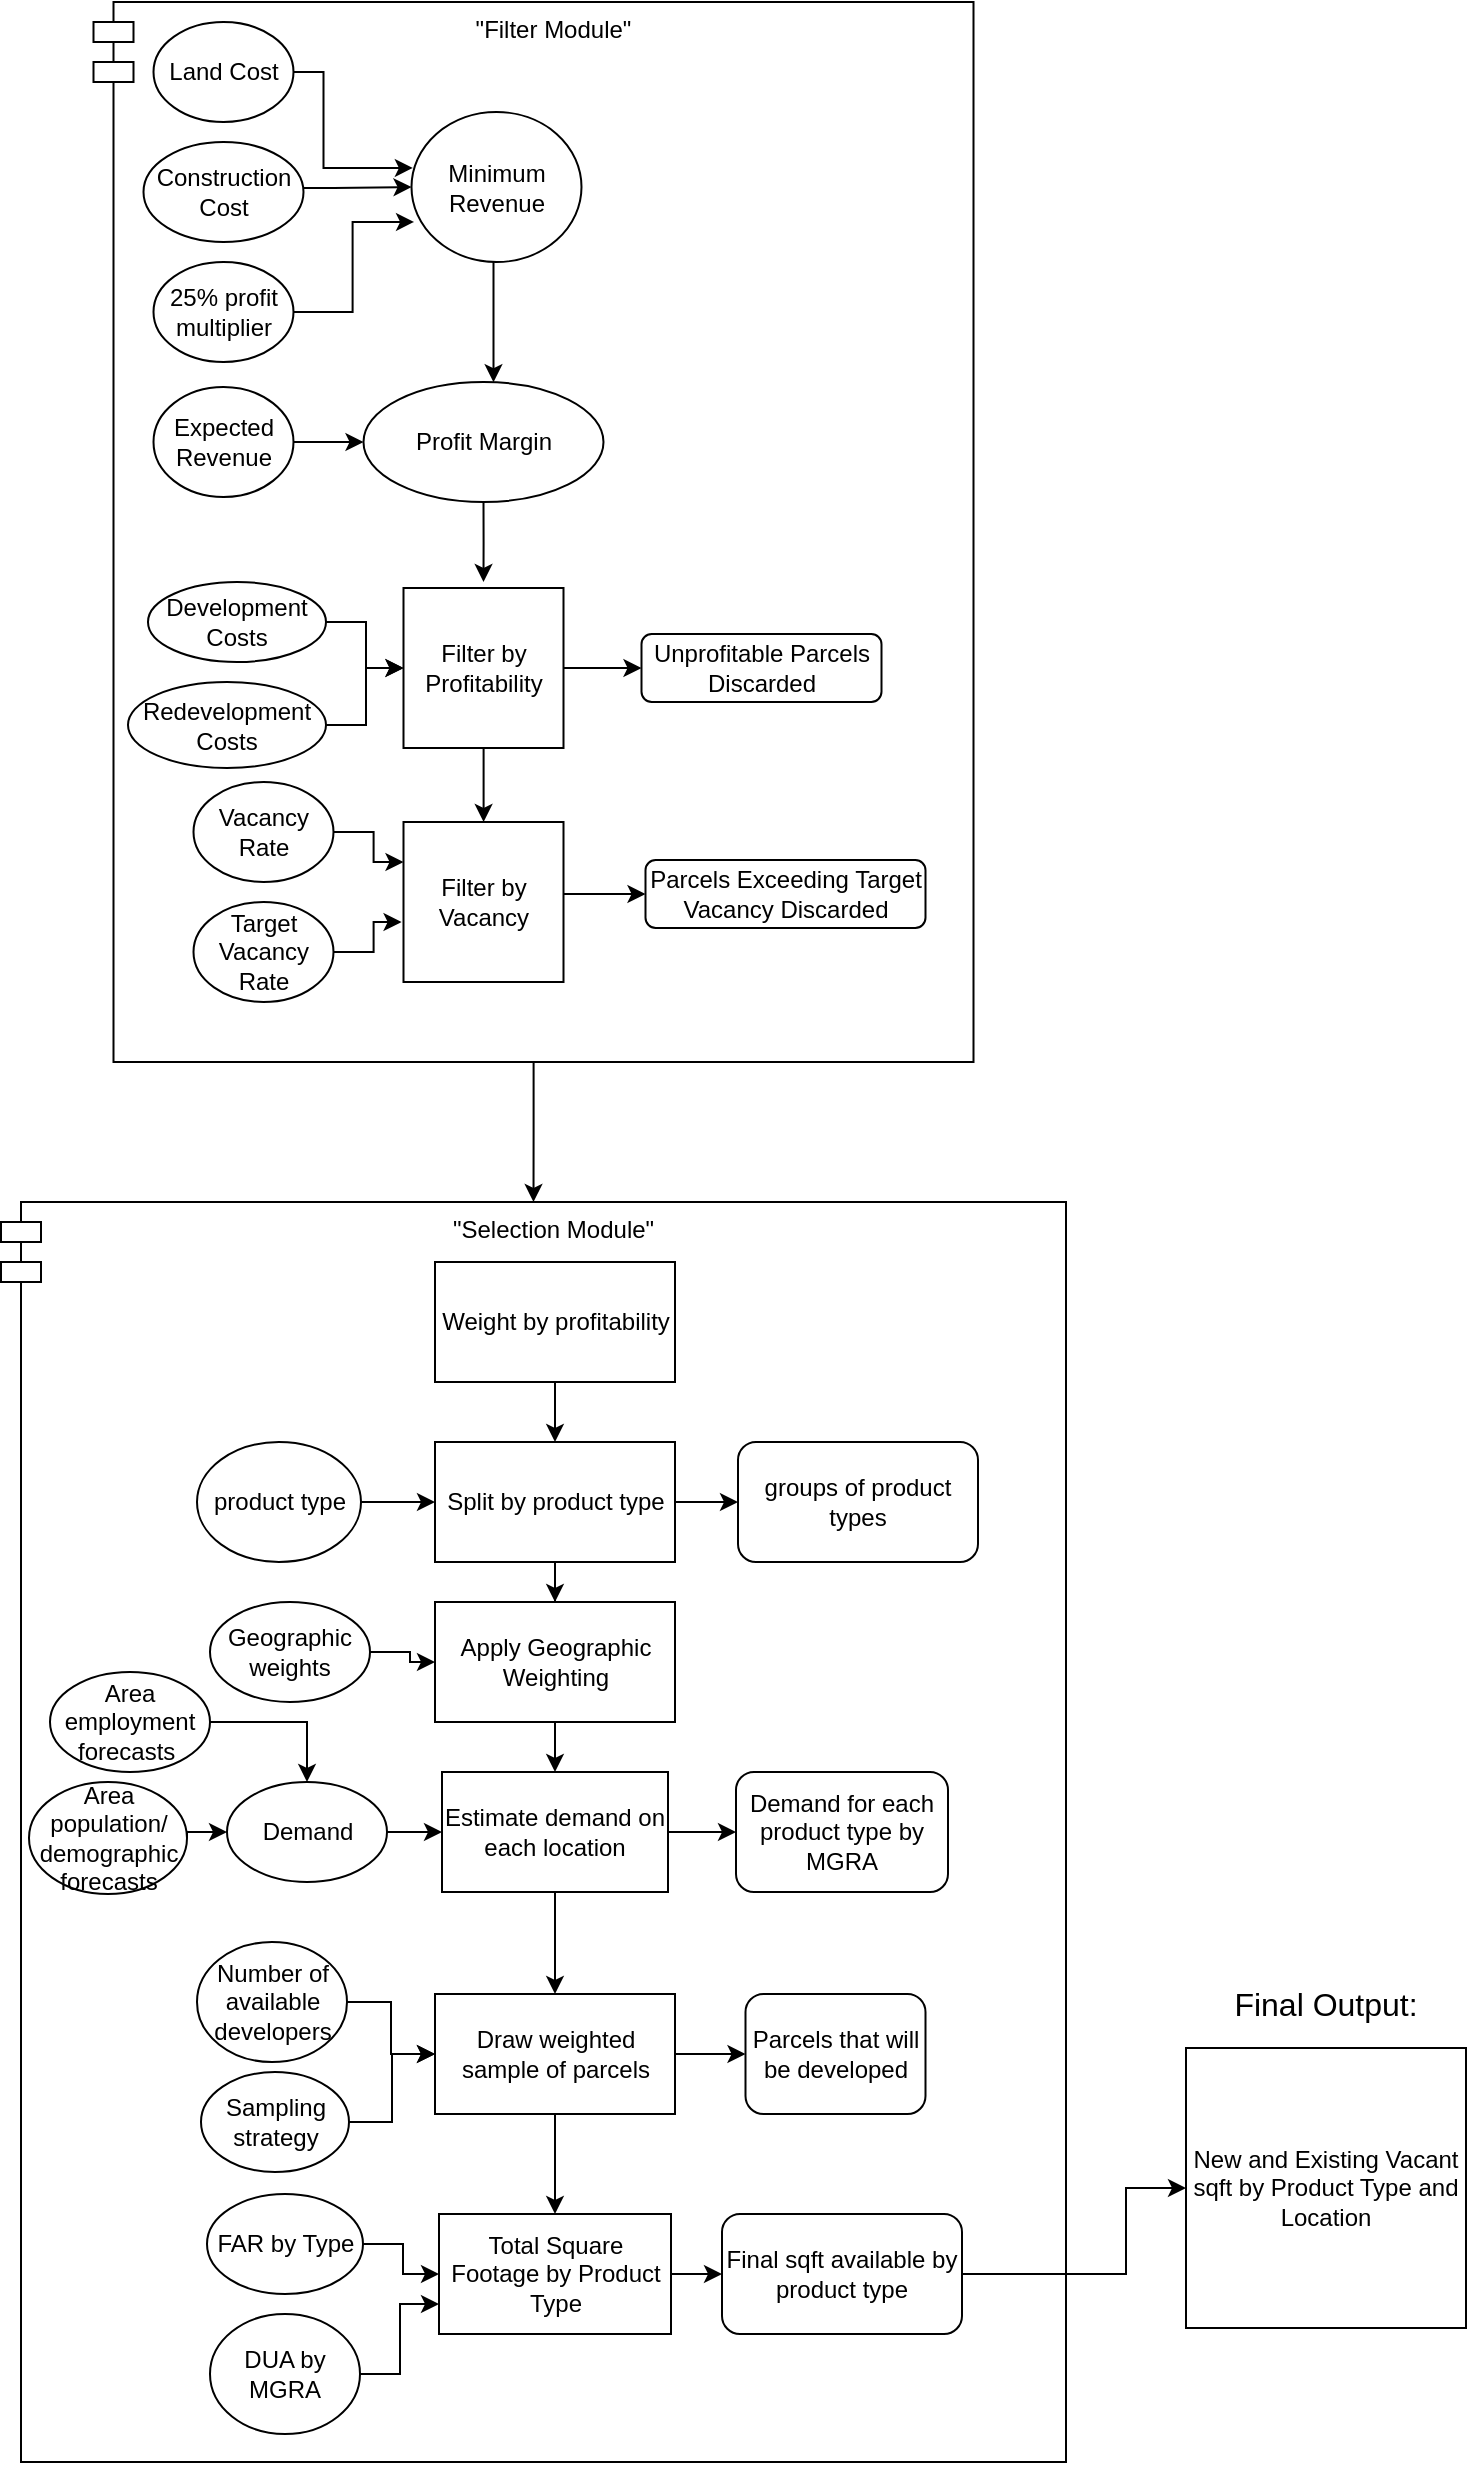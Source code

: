 <mxfile version="13.1.3" pages="3">
    <diagram id="C5RBs43oDa-KdzZeNtuy" name="Simple Logic Flowchart">
        <mxGraphModel dx="460" dy="308" grid="1" gridSize="10" guides="1" tooltips="1" connect="1" arrows="1" fold="1" page="1" pageScale="1" pageWidth="827" pageHeight="1169" math="0" shadow="0">
            <root>
                <mxCell id="WIyWlLk6GJQsqaUBKTNV-0"/>
                <mxCell id="WIyWlLk6GJQsqaUBKTNV-1" parent="WIyWlLk6GJQsqaUBKTNV-0"/>
                <mxCell id="twAODvgK2B8Jh5xaezqx-2" value="" style="edgeStyle=orthogonalEdgeStyle;rounded=0;orthogonalLoop=1;jettySize=auto;html=1;" parent="WIyWlLk6GJQsqaUBKTNV-1" source="twAODvgK2B8Jh5xaezqx-0" target="twAODvgK2B8Jh5xaezqx-1" edge="1">
                    <mxGeometry relative="1" as="geometry"/>
                </mxCell>
                <mxCell id="twAODvgK2B8Jh5xaezqx-0" value="&quot;Filter Module&quot;" style="shape=module;align=left;spacingLeft=20;align=center;verticalAlign=top;" parent="WIyWlLk6GJQsqaUBKTNV-1" vertex="1">
                    <mxGeometry x="73.75" y="50" width="440" height="530" as="geometry"/>
                </mxCell>
                <mxCell id="twAODvgK2B8Jh5xaezqx-1" value="&quot;Selection Module&quot;" style="shape=module;align=left;spacingLeft=20;align=center;verticalAlign=top;" parent="WIyWlLk6GJQsqaUBKTNV-1" vertex="1">
                    <mxGeometry x="27.5" y="650" width="532.5" height="630" as="geometry"/>
                </mxCell>
                <mxCell id="iY5GKPad8w9iXShS_eRb-15" value="" style="edgeStyle=orthogonalEdgeStyle;rounded=0;orthogonalLoop=1;jettySize=auto;html=1;" parent="WIyWlLk6GJQsqaUBKTNV-1" source="iY5GKPad8w9iXShS_eRb-0" target="iY5GKPad8w9iXShS_eRb-10" edge="1">
                    <mxGeometry relative="1" as="geometry">
                        <Array as="points">
                            <mxPoint x="273.75" y="220"/>
                            <mxPoint x="273.75" y="220"/>
                        </Array>
                    </mxGeometry>
                </mxCell>
                <mxCell id="iY5GKPad8w9iXShS_eRb-0" value="Minimum Revenue" style="ellipse;whiteSpace=wrap;html=1;" parent="WIyWlLk6GJQsqaUBKTNV-1" vertex="1">
                    <mxGeometry x="232.75" y="105" width="85" height="75" as="geometry"/>
                </mxCell>
                <mxCell id="RA4ZPwY9fW0FjDhE0lDV-7" style="edgeStyle=orthogonalEdgeStyle;rounded=0;orthogonalLoop=1;jettySize=auto;html=1;entryX=0;entryY=0.5;entryDx=0;entryDy=0;" parent="WIyWlLk6GJQsqaUBKTNV-1" source="iY5GKPad8w9iXShS_eRb-1" target="iY5GKPad8w9iXShS_eRb-0" edge="1">
                    <mxGeometry relative="1" as="geometry">
                        <Array as="points">
                            <mxPoint x="193.75" y="143"/>
                            <mxPoint x="193.75" y="143"/>
                        </Array>
                    </mxGeometry>
                </mxCell>
                <mxCell id="iY5GKPad8w9iXShS_eRb-1" value="Construction Cost" style="ellipse;whiteSpace=wrap;html=1;" parent="WIyWlLk6GJQsqaUBKTNV-1" vertex="1">
                    <mxGeometry x="98.75" y="120" width="80" height="50" as="geometry"/>
                </mxCell>
                <mxCell id="iY5GKPad8w9iXShS_eRb-43" style="edgeStyle=orthogonalEdgeStyle;rounded=0;orthogonalLoop=1;jettySize=auto;html=1;entryX=0.008;entryY=0.373;entryDx=0;entryDy=0;entryPerimeter=0;" parent="WIyWlLk6GJQsqaUBKTNV-1" source="iY5GKPad8w9iXShS_eRb-2" target="iY5GKPad8w9iXShS_eRb-0" edge="1">
                    <mxGeometry relative="1" as="geometry">
                        <Array as="points">
                            <mxPoint x="188.75" y="85"/>
                            <mxPoint x="188.75" y="133"/>
                        </Array>
                    </mxGeometry>
                </mxCell>
                <mxCell id="iY5GKPad8w9iXShS_eRb-2" value="Land Cost" style="ellipse;whiteSpace=wrap;html=1;" parent="WIyWlLk6GJQsqaUBKTNV-1" vertex="1">
                    <mxGeometry x="103.75" y="60" width="70" height="50" as="geometry"/>
                </mxCell>
                <mxCell id="iY5GKPad8w9iXShS_eRb-44" style="edgeStyle=orthogonalEdgeStyle;rounded=0;orthogonalLoop=1;jettySize=auto;html=1;entryX=0.015;entryY=0.733;entryDx=0;entryDy=0;entryPerimeter=0;" parent="WIyWlLk6GJQsqaUBKTNV-1" source="iY5GKPad8w9iXShS_eRb-4" target="iY5GKPad8w9iXShS_eRb-0" edge="1">
                    <mxGeometry relative="1" as="geometry"/>
                </mxCell>
                <mxCell id="iY5GKPad8w9iXShS_eRb-4" value="25% profit multiplier" style="ellipse;whiteSpace=wrap;html=1;" parent="WIyWlLk6GJQsqaUBKTNV-1" vertex="1">
                    <mxGeometry x="103.75" y="180" width="70" height="50" as="geometry"/>
                </mxCell>
                <mxCell id="iY5GKPad8w9iXShS_eRb-18" value="" style="edgeStyle=orthogonalEdgeStyle;rounded=0;orthogonalLoop=1;jettySize=auto;html=1;" parent="WIyWlLk6GJQsqaUBKTNV-1" source="iY5GKPad8w9iXShS_eRb-10" edge="1">
                    <mxGeometry relative="1" as="geometry">
                        <mxPoint x="268.75" y="340" as="targetPoint"/>
                    </mxGeometry>
                </mxCell>
                <mxCell id="iY5GKPad8w9iXShS_eRb-10" value="Profit Margin" style="ellipse;whiteSpace=wrap;html=1;" parent="WIyWlLk6GJQsqaUBKTNV-1" vertex="1">
                    <mxGeometry x="208.75" y="240" width="120" height="60" as="geometry"/>
                </mxCell>
                <mxCell id="iY5GKPad8w9iXShS_eRb-16" value="" style="edgeStyle=orthogonalEdgeStyle;rounded=0;orthogonalLoop=1;jettySize=auto;html=1;" parent="WIyWlLk6GJQsqaUBKTNV-1" source="iY5GKPad8w9iXShS_eRb-11" target="iY5GKPad8w9iXShS_eRb-10" edge="1">
                    <mxGeometry relative="1" as="geometry"/>
                </mxCell>
                <mxCell id="iY5GKPad8w9iXShS_eRb-11" value="Expected Revenue" style="ellipse;whiteSpace=wrap;html=1;" parent="WIyWlLk6GJQsqaUBKTNV-1" vertex="1">
                    <mxGeometry x="103.75" y="242.5" width="70" height="55" as="geometry"/>
                </mxCell>
                <mxCell id="iY5GKPad8w9iXShS_eRb-57" value="" style="edgeStyle=orthogonalEdgeStyle;rounded=0;orthogonalLoop=1;jettySize=auto;html=1;" parent="WIyWlLk6GJQsqaUBKTNV-1" source="iY5GKPad8w9iXShS_eRb-19" target="iY5GKPad8w9iXShS_eRb-55" edge="1">
                    <mxGeometry relative="1" as="geometry"/>
                </mxCell>
                <mxCell id="iY5GKPad8w9iXShS_eRb-58" value="" style="edgeStyle=orthogonalEdgeStyle;rounded=0;orthogonalLoop=1;jettySize=auto;html=1;" parent="WIyWlLk6GJQsqaUBKTNV-1" source="iY5GKPad8w9iXShS_eRb-19" target="iY5GKPad8w9iXShS_eRb-23" edge="1">
                    <mxGeometry relative="1" as="geometry"/>
                </mxCell>
                <mxCell id="iY5GKPad8w9iXShS_eRb-19" value="Filter by Profitability" style="whiteSpace=wrap;html=1;aspect=fixed;" parent="WIyWlLk6GJQsqaUBKTNV-1" vertex="1">
                    <mxGeometry x="228.75" y="343" width="80" height="80" as="geometry"/>
                </mxCell>
                <mxCell id="iY5GKPad8w9iXShS_eRb-23" value="Unprofitable Parcels Discarded" style="rounded=1;whiteSpace=wrap;html=1;" parent="WIyWlLk6GJQsqaUBKTNV-1" vertex="1">
                    <mxGeometry x="347.75" y="366" width="120" height="34" as="geometry"/>
                </mxCell>
                <mxCell id="iY5GKPad8w9iXShS_eRb-50" style="edgeStyle=orthogonalEdgeStyle;rounded=0;orthogonalLoop=1;jettySize=auto;html=1;entryX=0;entryY=0.25;entryDx=0;entryDy=0;" parent="WIyWlLk6GJQsqaUBKTNV-1" source="iY5GKPad8w9iXShS_eRb-51" target="iY5GKPad8w9iXShS_eRb-55" edge="1">
                    <mxGeometry relative="1" as="geometry"/>
                </mxCell>
                <mxCell id="iY5GKPad8w9iXShS_eRb-51" value="Vacancy Rate" style="ellipse;whiteSpace=wrap;html=1;" parent="WIyWlLk6GJQsqaUBKTNV-1" vertex="1">
                    <mxGeometry x="123.75" y="440" width="70" height="50" as="geometry"/>
                </mxCell>
                <mxCell id="iY5GKPad8w9iXShS_eRb-52" style="edgeStyle=orthogonalEdgeStyle;rounded=0;orthogonalLoop=1;jettySize=auto;html=1;entryX=-0.012;entryY=0.625;entryDx=0;entryDy=0;entryPerimeter=0;" parent="WIyWlLk6GJQsqaUBKTNV-1" source="iY5GKPad8w9iXShS_eRb-53" target="iY5GKPad8w9iXShS_eRb-55" edge="1">
                    <mxGeometry relative="1" as="geometry"/>
                </mxCell>
                <mxCell id="iY5GKPad8w9iXShS_eRb-53" value="Target Vacancy Rate" style="ellipse;whiteSpace=wrap;html=1;" parent="WIyWlLk6GJQsqaUBKTNV-1" vertex="1">
                    <mxGeometry x="123.75" y="500" width="70" height="50" as="geometry"/>
                </mxCell>
                <mxCell id="iY5GKPad8w9iXShS_eRb-54" value="" style="edgeStyle=orthogonalEdgeStyle;rounded=0;orthogonalLoop=1;jettySize=auto;html=1;" parent="WIyWlLk6GJQsqaUBKTNV-1" source="iY5GKPad8w9iXShS_eRb-55" target="iY5GKPad8w9iXShS_eRb-56" edge="1">
                    <mxGeometry relative="1" as="geometry">
                        <Array as="points">
                            <mxPoint x="323.75" y="496"/>
                            <mxPoint x="323.75" y="496"/>
                        </Array>
                    </mxGeometry>
                </mxCell>
                <mxCell id="iY5GKPad8w9iXShS_eRb-55" value="Filter by Vacancy" style="whiteSpace=wrap;html=1;aspect=fixed;" parent="WIyWlLk6GJQsqaUBKTNV-1" vertex="1">
                    <mxGeometry x="228.75" y="460" width="80" height="80" as="geometry"/>
                </mxCell>
                <mxCell id="iY5GKPad8w9iXShS_eRb-56" value="Parcels Exceeding Target Vacancy Discarded" style="rounded=1;whiteSpace=wrap;html=1;" parent="WIyWlLk6GJQsqaUBKTNV-1" vertex="1">
                    <mxGeometry x="349.75" y="479" width="140" height="34" as="geometry"/>
                </mxCell>
                <mxCell id="iY5GKPad8w9iXShS_eRb-60" value="&lt;font style=&quot;font-size: 16px&quot;&gt;Final Output:&lt;/font&gt;" style="text;html=1;strokeColor=none;fillColor=none;align=center;verticalAlign=middle;whiteSpace=wrap;rounded=0;" parent="WIyWlLk6GJQsqaUBKTNV-1" vertex="1">
                    <mxGeometry x="615" y="1029" width="150" height="44" as="geometry"/>
                </mxCell>
                <mxCell id="iY5GKPad8w9iXShS_eRb-61" value="New and Existing Vacant sqft by Product Type and Location" style="whiteSpace=wrap;html=1;aspect=fixed;" parent="WIyWlLk6GJQsqaUBKTNV-1" vertex="1">
                    <mxGeometry x="620" y="1073" width="140" height="140" as="geometry"/>
                </mxCell>
                <mxCell id="twAODvgK2B8Jh5xaezqx-5" style="edgeStyle=orthogonalEdgeStyle;rounded=0;orthogonalLoop=1;jettySize=auto;html=1;exitX=0.5;exitY=1;exitDx=0;exitDy=0;entryX=0.5;entryY=0;entryDx=0;entryDy=0;" parent="WIyWlLk6GJQsqaUBKTNV-1" source="twAODvgK2B8Jh5xaezqx-3" target="twAODvgK2B8Jh5xaezqx-4" edge="1">
                    <mxGeometry relative="1" as="geometry"/>
                </mxCell>
                <mxCell id="twAODvgK2B8Jh5xaezqx-3" value="Weight by profitability" style="rounded=0;whiteSpace=wrap;html=1;" parent="WIyWlLk6GJQsqaUBKTNV-1" vertex="1">
                    <mxGeometry x="244.5" y="680" width="120" height="60" as="geometry"/>
                </mxCell>
                <mxCell id="twAODvgK2B8Jh5xaezqx-9" style="edgeStyle=orthogonalEdgeStyle;rounded=0;orthogonalLoop=1;jettySize=auto;html=1;entryX=0.5;entryY=0;entryDx=0;entryDy=0;" parent="WIyWlLk6GJQsqaUBKTNV-1" source="twAODvgK2B8Jh5xaezqx-4" target="twAODvgK2B8Jh5xaezqx-8" edge="1">
                    <mxGeometry relative="1" as="geometry"/>
                </mxCell>
                <mxCell id="twAODvgK2B8Jh5xaezqx-20" style="edgeStyle=orthogonalEdgeStyle;rounded=0;orthogonalLoop=1;jettySize=auto;html=1;entryX=0;entryY=0.5;entryDx=0;entryDy=0;" parent="WIyWlLk6GJQsqaUBKTNV-1" source="twAODvgK2B8Jh5xaezqx-4" target="twAODvgK2B8Jh5xaezqx-18" edge="1">
                    <mxGeometry relative="1" as="geometry"/>
                </mxCell>
                <mxCell id="twAODvgK2B8Jh5xaezqx-4" value="Split by product type" style="rounded=0;whiteSpace=wrap;html=1;" parent="WIyWlLk6GJQsqaUBKTNV-1" vertex="1">
                    <mxGeometry x="244.5" y="770" width="120" height="60" as="geometry"/>
                </mxCell>
                <mxCell id="twAODvgK2B8Jh5xaezqx-7" style="edgeStyle=orthogonalEdgeStyle;rounded=0;orthogonalLoop=1;jettySize=auto;html=1;entryX=0;entryY=0.5;entryDx=0;entryDy=0;" parent="WIyWlLk6GJQsqaUBKTNV-1" source="twAODvgK2B8Jh5xaezqx-6" target="twAODvgK2B8Jh5xaezqx-4" edge="1">
                    <mxGeometry relative="1" as="geometry"/>
                </mxCell>
                <mxCell id="twAODvgK2B8Jh5xaezqx-6" value="product type" style="ellipse;whiteSpace=wrap;html=1;" parent="WIyWlLk6GJQsqaUBKTNV-1" vertex="1">
                    <mxGeometry x="125.5" y="770" width="82" height="60" as="geometry"/>
                </mxCell>
                <mxCell id="twAODvgK2B8Jh5xaezqx-13" style="edgeStyle=orthogonalEdgeStyle;rounded=0;orthogonalLoop=1;jettySize=auto;html=1;entryX=0.5;entryY=0;entryDx=0;entryDy=0;" parent="WIyWlLk6GJQsqaUBKTNV-1" source="twAODvgK2B8Jh5xaezqx-8" target="twAODvgK2B8Jh5xaezqx-12" edge="1">
                    <mxGeometry relative="1" as="geometry"/>
                </mxCell>
                <mxCell id="twAODvgK2B8Jh5xaezqx-8" value="Apply Geographic Weighting" style="rounded=0;whiteSpace=wrap;html=1;" parent="WIyWlLk6GJQsqaUBKTNV-1" vertex="1">
                    <mxGeometry x="244.5" y="850" width="120" height="60" as="geometry"/>
                </mxCell>
                <mxCell id="twAODvgK2B8Jh5xaezqx-11" style="edgeStyle=orthogonalEdgeStyle;rounded=0;orthogonalLoop=1;jettySize=auto;html=1;entryX=0;entryY=0.5;entryDx=0;entryDy=0;" parent="WIyWlLk6GJQsqaUBKTNV-1" source="twAODvgK2B8Jh5xaezqx-10" target="twAODvgK2B8Jh5xaezqx-8" edge="1">
                    <mxGeometry relative="1" as="geometry"/>
                </mxCell>
                <mxCell id="twAODvgK2B8Jh5xaezqx-10" value="Geographic weights" style="ellipse;whiteSpace=wrap;html=1;" parent="WIyWlLk6GJQsqaUBKTNV-1" vertex="1">
                    <mxGeometry x="132" y="850" width="80" height="50" as="geometry"/>
                </mxCell>
                <mxCell id="twAODvgK2B8Jh5xaezqx-22" value="" style="edgeStyle=orthogonalEdgeStyle;rounded=0;orthogonalLoop=1;jettySize=auto;html=1;entryX=0;entryY=0.5;entryDx=0;entryDy=0;" parent="WIyWlLk6GJQsqaUBKTNV-1" source="twAODvgK2B8Jh5xaezqx-12" target="twAODvgK2B8Jh5xaezqx-23" edge="1">
                    <mxGeometry relative="1" as="geometry">
                        <mxPoint x="403" y="990" as="targetPoint"/>
                    </mxGeometry>
                </mxCell>
                <mxCell id="twAODvgK2B8Jh5xaezqx-25" value="" style="edgeStyle=orthogonalEdgeStyle;rounded=0;orthogonalLoop=1;jettySize=auto;html=1;" parent="WIyWlLk6GJQsqaUBKTNV-1" source="twAODvgK2B8Jh5xaezqx-12" target="twAODvgK2B8Jh5xaezqx-24" edge="1">
                    <mxGeometry relative="1" as="geometry"/>
                </mxCell>
                <mxCell id="twAODvgK2B8Jh5xaezqx-12" value="Estimate demand on each location" style="rounded=0;whiteSpace=wrap;html=1;" parent="WIyWlLk6GJQsqaUBKTNV-1" vertex="1">
                    <mxGeometry x="248" y="935" width="113" height="60" as="geometry"/>
                </mxCell>
                <mxCell id="twAODvgK2B8Jh5xaezqx-29" style="edgeStyle=orthogonalEdgeStyle;rounded=0;orthogonalLoop=1;jettySize=auto;html=1;entryX=0;entryY=0.5;entryDx=0;entryDy=0;" parent="WIyWlLk6GJQsqaUBKTNV-1" source="twAODvgK2B8Jh5xaezqx-24" target="twAODvgK2B8Jh5xaezqx-28" edge="1">
                    <mxGeometry relative="1" as="geometry"/>
                </mxCell>
                <mxCell id="twAODvgK2B8Jh5xaezqx-33" style="edgeStyle=orthogonalEdgeStyle;rounded=0;orthogonalLoop=1;jettySize=auto;html=1;entryX=0.5;entryY=0;entryDx=0;entryDy=0;" parent="WIyWlLk6GJQsqaUBKTNV-1" source="twAODvgK2B8Jh5xaezqx-24" target="twAODvgK2B8Jh5xaezqx-32" edge="1">
                    <mxGeometry relative="1" as="geometry"/>
                </mxCell>
                <mxCell id="twAODvgK2B8Jh5xaezqx-24" value="Draw weighted sample of parcels" style="rounded=0;whiteSpace=wrap;html=1;" parent="WIyWlLk6GJQsqaUBKTNV-1" vertex="1">
                    <mxGeometry x="244.5" y="1046" width="120" height="60" as="geometry"/>
                </mxCell>
                <mxCell id="MycMR91iky2kyK5fVqU5-12" value="" style="edgeStyle=orthogonalEdgeStyle;rounded=0;orthogonalLoop=1;jettySize=auto;html=1;" parent="WIyWlLk6GJQsqaUBKTNV-1" source="twAODvgK2B8Jh5xaezqx-14" target="twAODvgK2B8Jh5xaezqx-12" edge="1">
                    <mxGeometry relative="1" as="geometry"/>
                </mxCell>
                <mxCell id="twAODvgK2B8Jh5xaezqx-14" value="Demand" style="ellipse;whiteSpace=wrap;html=1;" parent="WIyWlLk6GJQsqaUBKTNV-1" vertex="1">
                    <mxGeometry x="140.5" y="940" width="80" height="50" as="geometry"/>
                </mxCell>
                <mxCell id="twAODvgK2B8Jh5xaezqx-38" style="edgeStyle=orthogonalEdgeStyle;rounded=0;orthogonalLoop=1;jettySize=auto;html=1;entryX=0.5;entryY=0;entryDx=0;entryDy=0;" parent="WIyWlLk6GJQsqaUBKTNV-1" source="MycMR91iky2kyK5fVqU5-0" target="twAODvgK2B8Jh5xaezqx-14" edge="1">
                    <mxGeometry relative="1" as="geometry"/>
                </mxCell>
                <mxCell id="MycMR91iky2kyK5fVqU5-0" value="Area employment forecasts&amp;nbsp;" style="ellipse;whiteSpace=wrap;html=1;" parent="WIyWlLk6GJQsqaUBKTNV-1" vertex="1">
                    <mxGeometry x="52" y="885" width="80" height="50" as="geometry"/>
                </mxCell>
                <mxCell id="twAODvgK2B8Jh5xaezqx-39" style="edgeStyle=orthogonalEdgeStyle;rounded=0;orthogonalLoop=1;jettySize=auto;html=1;entryX=0;entryY=0.5;entryDx=0;entryDy=0;exitX=1;exitY=0.5;exitDx=0;exitDy=0;" parent="WIyWlLk6GJQsqaUBKTNV-1" source="MycMR91iky2kyK5fVqU5-1" target="twAODvgK2B8Jh5xaezqx-14" edge="1">
                    <mxGeometry relative="1" as="geometry">
                        <Array as="points">
                            <mxPoint x="121" y="965"/>
                        </Array>
                    </mxGeometry>
                </mxCell>
                <mxCell id="MycMR91iky2kyK5fVqU5-1" value="Area population/&lt;br&gt;demographic forecasts" style="ellipse;whiteSpace=wrap;html=1;" parent="WIyWlLk6GJQsqaUBKTNV-1" vertex="1">
                    <mxGeometry x="41.5" y="940" width="79" height="56" as="geometry"/>
                </mxCell>
                <mxCell id="twAODvgK2B8Jh5xaezqx-18" value="groups of product types" style="rounded=1;whiteSpace=wrap;html=1;" parent="WIyWlLk6GJQsqaUBKTNV-1" vertex="1">
                    <mxGeometry x="396" y="770" width="120" height="60" as="geometry"/>
                </mxCell>
                <mxCell id="twAODvgK2B8Jh5xaezqx-23" value="Demand for each product type by MGRA" style="rounded=1;whiteSpace=wrap;html=1;" parent="WIyWlLk6GJQsqaUBKTNV-1" vertex="1">
                    <mxGeometry x="395" y="935" width="106" height="60" as="geometry"/>
                </mxCell>
                <mxCell id="twAODvgK2B8Jh5xaezqx-27" style="edgeStyle=orthogonalEdgeStyle;rounded=0;orthogonalLoop=1;jettySize=auto;html=1;entryX=0;entryY=0.5;entryDx=0;entryDy=0;" parent="WIyWlLk6GJQsqaUBKTNV-1" source="twAODvgK2B8Jh5xaezqx-26" target="twAODvgK2B8Jh5xaezqx-24" edge="1">
                    <mxGeometry relative="1" as="geometry"/>
                </mxCell>
                <mxCell id="twAODvgK2B8Jh5xaezqx-26" value="Number of available developers" style="ellipse;whiteSpace=wrap;html=1;" parent="WIyWlLk6GJQsqaUBKTNV-1" vertex="1">
                    <mxGeometry x="125.5" y="1020" width="75" height="60" as="geometry"/>
                </mxCell>
                <mxCell id="twAODvgK2B8Jh5xaezqx-28" value="Parcels that will be developed" style="rounded=1;whiteSpace=wrap;html=1;" parent="WIyWlLk6GJQsqaUBKTNV-1" vertex="1">
                    <mxGeometry x="399.75" y="1046" width="90" height="60" as="geometry"/>
                </mxCell>
                <mxCell id="twAODvgK2B8Jh5xaezqx-31" style="edgeStyle=orthogonalEdgeStyle;rounded=0;orthogonalLoop=1;jettySize=auto;html=1;entryX=0;entryY=0.5;entryDx=0;entryDy=0;" parent="WIyWlLk6GJQsqaUBKTNV-1" source="twAODvgK2B8Jh5xaezqx-30" target="twAODvgK2B8Jh5xaezqx-24" edge="1">
                    <mxGeometry relative="1" as="geometry"/>
                </mxCell>
                <mxCell id="twAODvgK2B8Jh5xaezqx-30" value="Sampling strategy" style="ellipse;whiteSpace=wrap;html=1;" parent="WIyWlLk6GJQsqaUBKTNV-1" vertex="1">
                    <mxGeometry x="127.5" y="1085" width="74" height="50" as="geometry"/>
                </mxCell>
                <mxCell id="twAODvgK2B8Jh5xaezqx-35" value="" style="edgeStyle=orthogonalEdgeStyle;rounded=0;orthogonalLoop=1;jettySize=auto;html=1;entryX=0;entryY=0.5;entryDx=0;entryDy=0;" parent="WIyWlLk6GJQsqaUBKTNV-1" source="twAODvgK2B8Jh5xaezqx-32" target="twAODvgK2B8Jh5xaezqx-36" edge="1">
                    <mxGeometry relative="1" as="geometry">
                        <mxPoint x="440" y="1240" as="targetPoint"/>
                    </mxGeometry>
                </mxCell>
                <mxCell id="twAODvgK2B8Jh5xaezqx-32" value="Total Square Footage by Product Type" style="rounded=0;whiteSpace=wrap;html=1;" parent="WIyWlLk6GJQsqaUBKTNV-1" vertex="1">
                    <mxGeometry x="246.5" y="1156" width="116" height="60" as="geometry"/>
                </mxCell>
                <mxCell id="twAODvgK2B8Jh5xaezqx-37" style="edgeStyle=orthogonalEdgeStyle;rounded=0;orthogonalLoop=1;jettySize=auto;html=1;entryX=0;entryY=0.5;entryDx=0;entryDy=0;" parent="WIyWlLk6GJQsqaUBKTNV-1" source="twAODvgK2B8Jh5xaezqx-36" target="iY5GKPad8w9iXShS_eRb-61" edge="1">
                    <mxGeometry relative="1" as="geometry">
                        <Array as="points">
                            <mxPoint x="590" y="1186"/>
                            <mxPoint x="590" y="1143"/>
                        </Array>
                    </mxGeometry>
                </mxCell>
                <mxCell id="twAODvgK2B8Jh5xaezqx-36" value="Final sqft available by product type" style="rounded=1;whiteSpace=wrap;html=1;" parent="WIyWlLk6GJQsqaUBKTNV-1" vertex="1">
                    <mxGeometry x="388" y="1156" width="120" height="60" as="geometry"/>
                </mxCell>
                <mxCell id="RA4ZPwY9fW0FjDhE0lDV-2" value="" style="edgeStyle=orthogonalEdgeStyle;rounded=0;orthogonalLoop=1;jettySize=auto;html=1;" parent="WIyWlLk6GJQsqaUBKTNV-1" source="RA4ZPwY9fW0FjDhE0lDV-0" target="twAODvgK2B8Jh5xaezqx-32" edge="1">
                    <mxGeometry relative="1" as="geometry"/>
                </mxCell>
                <mxCell id="RA4ZPwY9fW0FjDhE0lDV-0" value="FAR by Type" style="ellipse;whiteSpace=wrap;html=1;" parent="WIyWlLk6GJQsqaUBKTNV-1" vertex="1">
                    <mxGeometry x="130.5" y="1146" width="78" height="50" as="geometry"/>
                </mxCell>
                <mxCell id="RA4ZPwY9fW0FjDhE0lDV-6" style="edgeStyle=orthogonalEdgeStyle;rounded=0;orthogonalLoop=1;jettySize=auto;html=1;entryX=0;entryY=0.75;entryDx=0;entryDy=0;" parent="WIyWlLk6GJQsqaUBKTNV-1" source="RA4ZPwY9fW0FjDhE0lDV-1" target="twAODvgK2B8Jh5xaezqx-32" edge="1">
                    <mxGeometry relative="1" as="geometry"/>
                </mxCell>
                <mxCell id="RA4ZPwY9fW0FjDhE0lDV-1" value="DUA by MGRA" style="ellipse;whiteSpace=wrap;html=1;" parent="WIyWlLk6GJQsqaUBKTNV-1" vertex="1">
                    <mxGeometry x="132" y="1206" width="75" height="60" as="geometry"/>
                </mxCell>
                <mxCell id="JjNHPBcNgkSQtxMAyPGT-1" style="edgeStyle=orthogonalEdgeStyle;rounded=0;orthogonalLoop=1;jettySize=auto;html=1;entryX=0;entryY=0.5;entryDx=0;entryDy=0;" parent="WIyWlLk6GJQsqaUBKTNV-1" source="JjNHPBcNgkSQtxMAyPGT-0" target="iY5GKPad8w9iXShS_eRb-19" edge="1">
                    <mxGeometry relative="1" as="geometry"/>
                </mxCell>
                <mxCell id="JjNHPBcNgkSQtxMAyPGT-0" value="Development Costs" style="ellipse;whiteSpace=wrap;html=1;" parent="WIyWlLk6GJQsqaUBKTNV-1" vertex="1">
                    <mxGeometry x="101" y="340" width="89" height="40" as="geometry"/>
                </mxCell>
                <mxCell id="JjNHPBcNgkSQtxMAyPGT-3" style="edgeStyle=orthogonalEdgeStyle;rounded=0;orthogonalLoop=1;jettySize=auto;html=1;entryX=0;entryY=0.5;entryDx=0;entryDy=0;" parent="WIyWlLk6GJQsqaUBKTNV-1" source="JjNHPBcNgkSQtxMAyPGT-2" target="iY5GKPad8w9iXShS_eRb-19" edge="1">
                    <mxGeometry relative="1" as="geometry"/>
                </mxCell>
                <mxCell id="JjNHPBcNgkSQtxMAyPGT-2" value="Redevelopment Costs" style="ellipse;whiteSpace=wrap;html=1;" parent="WIyWlLk6GJQsqaUBKTNV-1" vertex="1">
                    <mxGeometry x="91" y="390" width="99" height="43" as="geometry"/>
                </mxCell>
            </root>
        </mxGraphModel>
    </diagram>
    <diagram id="Sa_JnGDrjjfhQsYXm28d" name="Filter Module">
        <mxGraphModel dx="460" dy="308" grid="1" gridSize="10" guides="1" tooltips="1" connect="1" arrows="1" fold="1" page="1" pageScale="1" pageWidth="850" pageHeight="1100" math="0" shadow="0">
            <root>
                <mxCell id="bbSwPrq0KOHHlBY3MoKz-0"/>
                <mxCell id="bbSwPrq0KOHHlBY3MoKz-1" parent="bbSwPrq0KOHHlBY3MoKz-0"/>
                <mxCell id="3LuUVPWFCTXWhSv_y9QK-0" style="edgeStyle=orthogonalEdgeStyle;rounded=0;orthogonalLoop=1;jettySize=auto;html=1;entryX=0;entryY=0.5;entryDx=0;entryDy=0;" parent="bbSwPrq0KOHHlBY3MoKz-1" source="otBvZUjH6n6WHMpAmmLK-0" target="SYaE6ZIxGnQgN78vqDkh-5" edge="1">
                    <mxGeometry relative="1" as="geometry"/>
                </mxCell>
                <mxCell id="otBvZUjH6n6WHMpAmmLK-0" value="Start" style="ellipse;whiteSpace=wrap;html=1;fillColor=#B9E0A5;" parent="bbSwPrq0KOHHlBY3MoKz-1" vertex="1">
                    <mxGeometry x="40" y="40" width="90" height="50" as="geometry"/>
                </mxCell>
                <mxCell id="3LuUVPWFCTXWhSv_y9QK-3" style="edgeStyle=orthogonalEdgeStyle;rounded=0;orthogonalLoop=1;jettySize=auto;html=1;entryX=0.5;entryY=0;entryDx=0;entryDy=0;" parent="bbSwPrq0KOHHlBY3MoKz-1" source="SYaE6ZIxGnQgN78vqDkh-0" target="SYaE6ZIxGnQgN78vqDkh-5" edge="1">
                    <mxGeometry relative="1" as="geometry"/>
                </mxCell>
                <mxCell id="SYaE6ZIxGnQgN78vqDkh-0" value="input &lt;br&gt;land_cost" style="shape=parallelogram;perimeter=parallelogramPerimeter;whiteSpace=wrap;html=1;fillColor=#C3ABD0;" parent="bbSwPrq0KOHHlBY3MoKz-1" vertex="1">
                    <mxGeometry x="214.5" y="42.5" width="120" height="45" as="geometry"/>
                </mxCell>
                <mxCell id="3LuUVPWFCTXWhSv_y9QK-4" style="edgeStyle=orthogonalEdgeStyle;rounded=0;orthogonalLoop=1;jettySize=auto;html=1;entryX=0.5;entryY=0;entryDx=0;entryDy=0;" parent="bbSwPrq0KOHHlBY3MoKz-1" source="SYaE6ZIxGnQgN78vqDkh-1" target="SYaE6ZIxGnQgN78vqDkh-5" edge="1">
                    <mxGeometry relative="1" as="geometry"/>
                </mxCell>
                <mxCell id="SYaE6ZIxGnQgN78vqDkh-1" value="input &lt;br&gt;construction_cost" style="shape=parallelogram;perimeter=parallelogramPerimeter;whiteSpace=wrap;html=1;fillColor=#C3ABD0;" parent="bbSwPrq0KOHHlBY3MoKz-1" vertex="1">
                    <mxGeometry x="344.5" y="42.5" width="140" height="45" as="geometry"/>
                </mxCell>
                <mxCell id="Mxqm3GS09kmNUE_sotiO-22" value="" style="edgeStyle=orthogonalEdgeStyle;rounded=0;orthogonalLoop=1;jettySize=auto;html=1;" parent="bbSwPrq0KOHHlBY3MoKz-1" source="SYaE6ZIxGnQgN78vqDkh-5" target="3YWTFBetqbB1HRY2uv2K-5" edge="1">
                    <mxGeometry relative="1" as="geometry">
                        <Array as="points">
                            <mxPoint x="374.5" y="220"/>
                            <mxPoint x="374.5" y="220"/>
                        </Array>
                    </mxGeometry>
                </mxCell>
                <mxCell id="SYaE6ZIxGnQgN78vqDkh-5" value="minimum_revenue = land_cost + construction_cost + redevelopment_cost + ((land_cost + construction_cost + redevelopment_cost) * 0.25)" style="rounded=0;whiteSpace=wrap;html=1;fillColor=#F19C99;" parent="bbSwPrq0KOHHlBY3MoKz-1" vertex="1">
                    <mxGeometry x="229.5" y="170" width="315" height="60" as="geometry"/>
                </mxCell>
                <mxCell id="l86nXYWPSzcgu4t_Sasz-4" value="" style="edgeStyle=orthogonalEdgeStyle;rounded=0;orthogonalLoop=1;jettySize=auto;html=1;" parent="bbSwPrq0KOHHlBY3MoKz-1" source="3YWTFBetqbB1HRY2uv2K-5" edge="1">
                    <mxGeometry relative="1" as="geometry">
                        <mxPoint x="374.5" y="314" as="targetPoint"/>
                    </mxGeometry>
                </mxCell>
                <mxCell id="3YWTFBetqbB1HRY2uv2K-5" value="input &lt;br&gt;expected_revenue" style="shape=parallelogram;perimeter=parallelogramPerimeter;whiteSpace=wrap;html=1;fillColor=#C3ABD0;" parent="bbSwPrq0KOHHlBY3MoKz-1" vertex="1">
                    <mxGeometry x="304.5" y="250" width="140" height="45" as="geometry"/>
                </mxCell>
                <mxCell id="B_taRWXyXvD_um9djRyr-5" value="" style="edgeStyle=orthogonalEdgeStyle;rounded=0;orthogonalLoop=1;jettySize=auto;html=1;" parent="bbSwPrq0KOHHlBY3MoKz-1" source="3YWTFBetqbB1HRY2uv2K-9" edge="1">
                    <mxGeometry relative="1" as="geometry">
                        <mxPoint x="514.5" y="358.5" as="targetPoint"/>
                    </mxGeometry>
                </mxCell>
                <mxCell id="DM-gAEBCoD3BVR-N_PxK-2" value="" style="edgeStyle=orthogonalEdgeStyle;rounded=0;orthogonalLoop=1;jettySize=auto;html=1;" parent="bbSwPrq0KOHHlBY3MoKz-1" source="3YWTFBetqbB1HRY2uv2K-9" edge="1">
                    <mxGeometry relative="1" as="geometry">
                        <mxPoint x="232.5" y="358.5" as="targetPoint"/>
                    </mxGeometry>
                </mxCell>
                <mxCell id="3YWTFBetqbB1HRY2uv2K-9" value="filter_by_profitability&lt;br&gt;assert (expected revenue &amp;gt;= minimum_revenue)" style="rhombus;whiteSpace=wrap;html=1;fillColor=#A9C4EB;" parent="bbSwPrq0KOHHlBY3MoKz-1" vertex="1">
                    <mxGeometry x="274.5" y="317" width="200" height="83" as="geometry"/>
                </mxCell>
                <mxCell id="B_taRWXyXvD_um9djRyr-2" value="True" style="text;html=1;strokeColor=none;fillColor=none;align=center;verticalAlign=middle;whiteSpace=wrap;rounded=0;" parent="bbSwPrq0KOHHlBY3MoKz-1" vertex="1">
                    <mxGeometry x="469.5" y="330" width="40" height="20" as="geometry"/>
                </mxCell>
                <mxCell id="B_taRWXyXvD_um9djRyr-3" value="False" style="text;html=1;strokeColor=none;fillColor=none;align=center;verticalAlign=middle;whiteSpace=wrap;rounded=0;" parent="bbSwPrq0KOHHlBY3MoKz-1" vertex="1">
                    <mxGeometry x="235.5" y="330" width="40" height="20" as="geometry"/>
                </mxCell>
                <mxCell id="a5Demc56MQIEiZyE79w2-5" style="edgeStyle=orthogonalEdgeStyle;rounded=0;orthogonalLoop=1;jettySize=auto;html=1;entryX=0.5;entryY=0;entryDx=0;entryDy=0;" parent="bbSwPrq0KOHHlBY3MoKz-1" source="DM-gAEBCoD3BVR-N_PxK-0" target="M_DUQU9VegCtGLYWJdcV-7" edge="1">
                    <mxGeometry relative="1" as="geometry"/>
                </mxCell>
                <mxCell id="DM-gAEBCoD3BVR-N_PxK-0" value="Keep MGRA in Filtered List" style="rounded=1;whiteSpace=wrap;html=1;fillColor=#B9E0A5;" parent="bbSwPrq0KOHHlBY3MoKz-1" vertex="1">
                    <mxGeometry x="514.5" y="338.5" width="100" height="41.5" as="geometry"/>
                </mxCell>
                <mxCell id="DM-gAEBCoD3BVR-N_PxK-3" value="discard MGRA" style="rounded=1;whiteSpace=wrap;html=1;fillColor=#fff2cc;strokeColor=#d6b656;" parent="bbSwPrq0KOHHlBY3MoKz-1" vertex="1">
                    <mxGeometry x="132.5" y="338.5" width="100" height="40" as="geometry"/>
                </mxCell>
                <mxCell id="3LuUVPWFCTXWhSv_y9QK-6" style="edgeStyle=orthogonalEdgeStyle;rounded=0;orthogonalLoop=1;jettySize=auto;html=1;exitX=0;exitY=0.25;exitDx=0;exitDy=0;entryX=1;entryY=0.5;entryDx=0;entryDy=0;" parent="bbSwPrq0KOHHlBY3MoKz-1" source="a5Demc56MQIEiZyE79w2-0" target="M_DUQU9VegCtGLYWJdcV-7" edge="1">
                    <mxGeometry relative="1" as="geometry"/>
                </mxCell>
                <mxCell id="a5Demc56MQIEiZyE79w2-0" value="input &lt;br&gt;housing_units" style="shape=parallelogram;perimeter=parallelogramPerimeter;whiteSpace=wrap;html=1;fillColor=#C3ABD0;" parent="bbSwPrq0KOHHlBY3MoKz-1" vertex="1">
                    <mxGeometry x="704.5" y="505" width="140" height="45" as="geometry"/>
                </mxCell>
                <mxCell id="3LuUVPWFCTXWhSv_y9QK-7" style="edgeStyle=orthogonalEdgeStyle;rounded=0;orthogonalLoop=1;jettySize=auto;html=1;exitX=0;exitY=0.5;exitDx=0;exitDy=0;entryX=1;entryY=0.5;entryDx=0;entryDy=0;" parent="bbSwPrq0KOHHlBY3MoKz-1" source="a5Demc56MQIEiZyE79w2-6" target="M_DUQU9VegCtGLYWJdcV-7" edge="1">
                    <mxGeometry relative="1" as="geometry"/>
                </mxCell>
                <mxCell id="a5Demc56MQIEiZyE79w2-6" value="input &lt;br&gt;households" style="shape=parallelogram;perimeter=parallelogramPerimeter;whiteSpace=wrap;html=1;fillColor=#C3ABD0;" parent="bbSwPrq0KOHHlBY3MoKz-1" vertex="1">
                    <mxGeometry x="704.5" y="565" width="140" height="45" as="geometry"/>
                </mxCell>
                <mxCell id="a5Demc56MQIEiZyE79w2-13" value="" style="edgeStyle=orthogonalEdgeStyle;rounded=0;orthogonalLoop=1;jettySize=auto;html=1;" parent="bbSwPrq0KOHHlBY3MoKz-1" source="a5Demc56MQIEiZyE79w2-10" edge="1">
                    <mxGeometry relative="1" as="geometry">
                        <mxPoint x="280.5" y="701.5" as="targetPoint"/>
                    </mxGeometry>
                </mxCell>
                <mxCell id="a5Demc56MQIEiZyE79w2-16" value="" style="edgeStyle=orthogonalEdgeStyle;rounded=0;orthogonalLoop=1;jettySize=auto;html=1;" parent="bbSwPrq0KOHHlBY3MoKz-1" source="a5Demc56MQIEiZyE79w2-10" target="a5Demc56MQIEiZyE79w2-14" edge="1">
                    <mxGeometry relative="1" as="geometry"/>
                </mxCell>
                <mxCell id="a5Demc56MQIEiZyE79w2-10" value="filter_by_vacancy&lt;br&gt;assert (vacancy_rate &amp;lt;= target_vacancy_rate)" style="rhombus;whiteSpace=wrap;html=1;fillColor=#A9C4EB;" parent="bbSwPrq0KOHHlBY3MoKz-1" vertex="1">
                    <mxGeometry x="327.5" y="660" width="200" height="83" as="geometry"/>
                </mxCell>
                <mxCell id="Ix__y8CqoGxyx4m2dmBC-1" value="" style="edgeStyle=orthogonalEdgeStyle;rounded=0;orthogonalLoop=1;jettySize=auto;html=1;" parent="bbSwPrq0KOHHlBY3MoKz-1" source="a5Demc56MQIEiZyE79w2-14" edge="1">
                    <mxGeometry relative="1" as="geometry">
                        <mxPoint x="622.5" y="750" as="targetPoint"/>
                    </mxGeometry>
                </mxCell>
                <mxCell id="a5Demc56MQIEiZyE79w2-14" value="Keep MGRA in Filtered List" style="rounded=1;whiteSpace=wrap;html=1;fillColor=#B9E0A5;" parent="bbSwPrq0KOHHlBY3MoKz-1" vertex="1">
                    <mxGeometry x="572.5" y="681.5" width="100" height="40" as="geometry"/>
                </mxCell>
                <mxCell id="a5Demc56MQIEiZyE79w2-15" value="discard MGRA" style="rounded=1;whiteSpace=wrap;html=1;fillColor=#fff2cc;strokeColor=#d6b656;" parent="bbSwPrq0KOHHlBY3MoKz-1" vertex="1">
                    <mxGeometry x="182.5" y="681.5" width="100" height="40" as="geometry"/>
                </mxCell>
                <mxCell id="a5Demc56MQIEiZyE79w2-17" value="False" style="text;html=1;strokeColor=none;fillColor=none;align=center;verticalAlign=middle;whiteSpace=wrap;rounded=0;" parent="bbSwPrq0KOHHlBY3MoKz-1" vertex="1">
                    <mxGeometry x="287.5" y="674" width="40" height="20" as="geometry"/>
                </mxCell>
                <mxCell id="a5Demc56MQIEiZyE79w2-18" value="True" style="text;html=1;strokeColor=none;fillColor=none;align=center;verticalAlign=middle;whiteSpace=wrap;rounded=0;" parent="bbSwPrq0KOHHlBY3MoKz-1" vertex="1">
                    <mxGeometry x="522.5" y="674" width="40" height="20" as="geometry"/>
                </mxCell>
                <mxCell id="3LuUVPWFCTXWhSv_y9QK-5" style="edgeStyle=orthogonalEdgeStyle;rounded=0;orthogonalLoop=1;jettySize=auto;html=1;" parent="bbSwPrq0KOHHlBY3MoKz-1" source="Mxqm3GS09kmNUE_sotiO-3" target="SYaE6ZIxGnQgN78vqDkh-5" edge="1">
                    <mxGeometry relative="1" as="geometry"/>
                </mxCell>
                <mxCell id="Mxqm3GS09kmNUE_sotiO-3" value="input &lt;br&gt;redevelopment_cost" style="shape=parallelogram;perimeter=parallelogramPerimeter;whiteSpace=wrap;html=1;fillColor=#C3ABD0;" parent="bbSwPrq0KOHHlBY3MoKz-1" vertex="1">
                    <mxGeometry x="494.5" y="40" width="135" height="50" as="geometry"/>
                </mxCell>
                <mxCell id="M_DUQU9VegCtGLYWJdcV-2" value="Eligible MGRAs for selection" style="rounded=1;whiteSpace=wrap;html=1;fillColor=#B9E0A5;" parent="bbSwPrq0KOHHlBY3MoKz-1" vertex="1">
                    <mxGeometry x="557.5" y="750" width="130" height="100" as="geometry"/>
                </mxCell>
                <mxCell id="3LuUVPWFCTXWhSv_y9QK-8" style="edgeStyle=orthogonalEdgeStyle;rounded=0;orthogonalLoop=1;jettySize=auto;html=1;entryX=0.5;entryY=0;entryDx=0;entryDy=0;" parent="bbSwPrq0KOHHlBY3MoKz-1" source="M_DUQU9VegCtGLYWJdcV-3" target="a5Demc56MQIEiZyE79w2-10" edge="1">
                    <mxGeometry relative="1" as="geometry"/>
                </mxCell>
                <mxCell id="M_DUQU9VegCtGLYWJdcV-3" value="input &lt;br&gt;target_vacancy_rate" style="shape=parallelogram;perimeter=parallelogramPerimeter;whiteSpace=wrap;html=1;fillColor=#C3ABD0;" parent="bbSwPrq0KOHHlBY3MoKz-1" vertex="1">
                    <mxGeometry x="147.5" y="560" width="140" height="45" as="geometry"/>
                </mxCell>
                <mxCell id="3LuUVPWFCTXWhSv_y9QK-9" style="edgeStyle=orthogonalEdgeStyle;rounded=0;orthogonalLoop=1;jettySize=auto;html=1;entryX=0.5;entryY=0;entryDx=0;entryDy=0;" parent="bbSwPrq0KOHHlBY3MoKz-1" source="M_DUQU9VegCtGLYWJdcV-7" target="a5Demc56MQIEiZyE79w2-10" edge="1">
                    <mxGeometry relative="1" as="geometry"/>
                </mxCell>
                <mxCell id="M_DUQU9VegCtGLYWJdcV-7" value="vacancy_rate = (housing_units - households) / housing_units&amp;nbsp;" style="rounded=0;whiteSpace=wrap;html=1;fillColor=#F19C99;" parent="bbSwPrq0KOHHlBY3MoKz-1" vertex="1">
                    <mxGeometry x="467" y="525" width="195" height="60" as="geometry"/>
                </mxCell>
            </root>
        </mxGraphModel>
    </diagram>
    <diagram id="Vna2IiVejOHeDewIdl48" name="Selection Module">
        <mxGraphModel dx="460" dy="308" grid="1" gridSize="10" guides="1" tooltips="1" connect="1" arrows="1" fold="1" page="1" pageScale="1" pageWidth="850" pageHeight="1100" math="0" shadow="0">
            <root>
                <mxCell id="7sO4SzU4SV3yVjTgbaDL-0"/>
                <mxCell id="7sO4SzU4SV3yVjTgbaDL-1" parent="7sO4SzU4SV3yVjTgbaDL-0"/>
                <mxCell id="pPKXz-xtSlKnffFKawd1-1" value="" style="edgeStyle=orthogonalEdgeStyle;rounded=0;orthogonalLoop=1;jettySize=auto;html=1;entryX=0;entryY=0.5;entryDx=0;entryDy=0;" parent="7sO4SzU4SV3yVjTgbaDL-1" source="pPKXz-xtSlKnffFKawd1-0" target="s3QIYxIlh7an31TXtqck-1" edge="1">
                    <mxGeometry relative="1" as="geometry">
                        <mxPoint x="171" y="218.41" as="targetPoint"/>
                    </mxGeometry>
                </mxCell>
                <mxCell id="pPKXz-xtSlKnffFKawd1-0" value="Start" style="ellipse;whiteSpace=wrap;html=1;fillColor=#B9E0A5;" parent="7sO4SzU4SV3yVjTgbaDL-1" vertex="1">
                    <mxGeometry x="39" y="395" width="90" height="50" as="geometry"/>
                </mxCell>
                <mxCell id="wMccDNdmw_xQJ91THbsV-13" style="edgeStyle=orthogonalEdgeStyle;rounded=0;orthogonalLoop=1;jettySize=auto;html=1;" parent="7sO4SzU4SV3yVjTgbaDL-1" source="dF4oNIGG0-xv-TZiWGSx-0" target="s3QIYxIlh7an31TXtqck-1" edge="1">
                    <mxGeometry relative="1" as="geometry">
                        <Array as="points">
                            <mxPoint x="231" y="340"/>
                            <mxPoint x="300" y="340"/>
                        </Array>
                    </mxGeometry>
                </mxCell>
                <mxCell id="dF4oNIGG0-xv-TZiWGSx-0" value="input&lt;br&gt;&amp;nbsp;demand by product &lt;br&gt;type by year" style="shape=parallelogram;perimeter=parallelogramPerimeter;whiteSpace=wrap;html=1;fillColor=#C3ABD0;" parent="7sO4SzU4SV3yVjTgbaDL-1" vertex="1">
                    <mxGeometry x="163" y="265" width="136" height="61.87" as="geometry"/>
                </mxCell>
                <mxCell id="wMccDNdmw_xQJ91THbsV-12" style="edgeStyle=orthogonalEdgeStyle;rounded=0;orthogonalLoop=1;jettySize=auto;html=1;entryX=0.5;entryY=0;entryDx=0;entryDy=0;" parent="7sO4SzU4SV3yVjTgbaDL-1" source="dF4oNIGG0-xv-TZiWGSx-3" target="s3QIYxIlh7an31TXtqck-1" edge="1">
                    <mxGeometry relative="1" as="geometry">
                        <Array as="points">
                            <mxPoint x="401" y="340"/>
                            <mxPoint x="300" y="340"/>
                        </Array>
                    </mxGeometry>
                </mxCell>
                <mxCell id="dF4oNIGG0-xv-TZiWGSx-3" value="input&lt;br&gt;weight by profitability" style="shape=parallelogram;perimeter=parallelogramPerimeter;whiteSpace=wrap;html=1;fillColor=#C3ABD0;" parent="7sO4SzU4SV3yVjTgbaDL-1" vertex="1">
                    <mxGeometry x="323" y="270.47" width="156" height="50.94" as="geometry"/>
                </mxCell>
                <mxCell id="wMccDNdmw_xQJ91THbsV-11" style="edgeStyle=orthogonalEdgeStyle;rounded=0;orthogonalLoop=1;jettySize=auto;html=1;entryX=0.5;entryY=0;entryDx=0;entryDy=0;" parent="7sO4SzU4SV3yVjTgbaDL-1" source="dF4oNIGG0-xv-TZiWGSx-4" target="s3QIYxIlh7an31TXtqck-1" edge="1">
                    <mxGeometry relative="1" as="geometry">
                        <Array as="points">
                            <mxPoint x="570" y="340"/>
                            <mxPoint x="300" y="340"/>
                        </Array>
                    </mxGeometry>
                </mxCell>
                <mxCell id="dF4oNIGG0-xv-TZiWGSx-4" value="input&lt;br&gt;weight by vacancy" style="shape=parallelogram;perimeter=parallelogramPerimeter;whiteSpace=wrap;html=1;fillColor=#C3ABD0;" parent="7sO4SzU4SV3yVjTgbaDL-1" vertex="1">
                    <mxGeometry x="499" y="269.06" width="142" height="53.75" as="geometry"/>
                </mxCell>
                <mxCell id="rrR5HpfxAH9Y3n2JgLJG-7" style="edgeStyle=orthogonalEdgeStyle;rounded=0;orthogonalLoop=1;jettySize=auto;html=1;entryX=0.5;entryY=0;entryDx=0;entryDy=0;" parent="7sO4SzU4SV3yVjTgbaDL-1" source="dF4oNIGG0-xv-TZiWGSx-9" target="s3QIYxIlh7an31TXtqck-1" edge="1">
                    <mxGeometry relative="1" as="geometry">
                        <Array as="points">
                            <mxPoint x="715" y="340"/>
                            <mxPoint x="300" y="340"/>
                        </Array>
                    </mxGeometry>
                </mxCell>
                <mxCell id="dF4oNIGG0-xv-TZiWGSx-9" value="input&lt;br&gt;weight by proximity to existing development" style="shape=parallelogram;perimeter=parallelogramPerimeter;whiteSpace=wrap;html=1;fillColor=#C3ABD0;" parent="7sO4SzU4SV3yVjTgbaDL-1" vertex="1">
                    <mxGeometry x="661" y="270" width="150" height="51.87" as="geometry"/>
                </mxCell>
                <mxCell id="s3QIYxIlh7an31TXtqck-11" value="" style="edgeStyle=orthogonalEdgeStyle;rounded=0;orthogonalLoop=1;jettySize=auto;html=1;" parent="7sO4SzU4SV3yVjTgbaDL-1" source="s3QIYxIlh7an31TXtqck-1" target="s3QIYxIlh7an31TXtqck-5" edge="1">
                    <mxGeometry relative="1" as="geometry"/>
                </mxCell>
                <mxCell id="s3QIYxIlh7an31TXtqck-1" value="&lt;span style=&quot;white-space: normal&quot;&gt;Select MGRA from weighted list&lt;br&gt;&lt;/span&gt;" style="rhombus;whiteSpace=wrap;html=1;fillColor=#A9C4EB;" parent="7sO4SzU4SV3yVjTgbaDL-1" vertex="1">
                    <mxGeometry x="230" y="380" width="140" height="80" as="geometry"/>
                </mxCell>
                <mxCell id="rrR5HpfxAH9Y3n2JgLJG-3" value="" style="edgeStyle=orthogonalEdgeStyle;rounded=0;orthogonalLoop=1;jettySize=auto;html=1;" parent="7sO4SzU4SV3yVjTgbaDL-1" source="s3QIYxIlh7an31TXtqck-5" target="s3QIYxIlh7an31TXtqck-10" edge="1">
                    <mxGeometry relative="1" as="geometry">
                        <Array as="points">
                            <mxPoint x="474" y="457"/>
                            <mxPoint x="474" y="457"/>
                        </Array>
                    </mxGeometry>
                </mxCell>
                <mxCell id="s3QIYxIlh7an31TXtqck-5" value="build sample from weighted MGRAs by product type" style="rounded=1;whiteSpace=wrap;html=1;fillColor=#B9E0A5;" parent="7sO4SzU4SV3yVjTgbaDL-1" vertex="1">
                    <mxGeometry x="410" y="390" width="130" height="60" as="geometry"/>
                </mxCell>
                <mxCell id="rrR5HpfxAH9Y3n2JgLJG-4" value="" style="edgeStyle=orthogonalEdgeStyle;rounded=0;orthogonalLoop=1;jettySize=auto;html=1;" parent="7sO4SzU4SV3yVjTgbaDL-1" source="s3QIYxIlh7an31TXtqck-10" target="s3QIYxIlh7an31TXtqck-16" edge="1">
                    <mxGeometry relative="1" as="geometry">
                        <Array as="points">
                            <mxPoint x="475" y="567"/>
                            <mxPoint x="475" y="567"/>
                        </Array>
                    </mxGeometry>
                </mxCell>
                <mxCell id="s3QIYxIlh7an31TXtqck-10" value="&lt;span style=&quot;white-space: normal&quot;&gt;add floorspace&lt;br&gt;&amp;nbsp;by product type&lt;br&gt;&lt;/span&gt;" style="rhombus;whiteSpace=wrap;html=1;fillColor=#A9C4EB;" parent="7sO4SzU4SV3yVjTgbaDL-1" vertex="1">
                    <mxGeometry x="404.38" y="470" width="141.25" height="73" as="geometry"/>
                </mxCell>
                <mxCell id="s3QIYxIlh7an31TXtqck-13" value="&amp;nbsp;updated floorspace by product type, employment by type, population totals, households, developed and vacant acres, and vacancy rates&amp;nbsp; to be used as inputs for the next forecast year" style="rounded=1;whiteSpace=wrap;html=1;fillColor=#B9E0A5;" parent="7sO4SzU4SV3yVjTgbaDL-1" vertex="1">
                    <mxGeometry x="600" y="909.5" width="150" height="141" as="geometry"/>
                </mxCell>
                <mxCell id="rrR5HpfxAH9Y3n2JgLJG-5" value="" style="edgeStyle=orthogonalEdgeStyle;rounded=0;orthogonalLoop=1;jettySize=auto;html=1;" parent="7sO4SzU4SV3yVjTgbaDL-1" source="s3QIYxIlh7an31TXtqck-16" edge="1">
                    <mxGeometry relative="1" as="geometry">
                        <mxPoint x="475" y="660" as="targetPoint"/>
                    </mxGeometry>
                </mxCell>
                <mxCell id="s3QIYxIlh7an31TXtqck-16" value="&lt;span style=&quot;white-space: normal&quot;&gt;add employment&lt;br&gt;&lt;/span&gt;" style="rhombus;whiteSpace=wrap;html=1;fillColor=#A9C4EB;" parent="7sO4SzU4SV3yVjTgbaDL-1" vertex="1">
                    <mxGeometry x="408.5" y="560" width="132.5" height="70" as="geometry"/>
                </mxCell>
                <mxCell id="rrR5HpfxAH9Y3n2JgLJG-20" value="" style="edgeStyle=orthogonalEdgeStyle;rounded=0;orthogonalLoop=1;jettySize=auto;html=1;" parent="7sO4SzU4SV3yVjTgbaDL-1" source="s3QIYxIlh7an31TXtqck-26" target="s3QIYxIlh7an31TXtqck-33" edge="1">
                    <mxGeometry relative="1" as="geometry"/>
                </mxCell>
                <mxCell id="s3QIYxIlh7an31TXtqck-26" value="&lt;span style=&quot;white-space: normal&quot;&gt;add population and &lt;br&gt;households&lt;br&gt;&lt;/span&gt;" style="rhombus;whiteSpace=wrap;html=1;fillColor=#A9C4EB;" parent="7sO4SzU4SV3yVjTgbaDL-1" vertex="1">
                    <mxGeometry x="404.39" y="850" width="141.24" height="70" as="geometry"/>
                </mxCell>
                <mxCell id="rrR5HpfxAH9Y3n2JgLJG-17" value="" style="edgeStyle=orthogonalEdgeStyle;rounded=0;orthogonalLoop=1;jettySize=auto;html=1;" parent="7sO4SzU4SV3yVjTgbaDL-1" source="rrR5HpfxAH9Y3n2JgLJG-13" edge="1">
                    <mxGeometry relative="1" as="geometry">
                        <mxPoint x="474" y="754" as="targetPoint"/>
                    </mxGeometry>
                </mxCell>
                <mxCell id="rrR5HpfxAH9Y3n2JgLJG-13" value="&lt;span style=&quot;white-space: normal&quot;&gt;add developed acres&lt;br&gt;&lt;/span&gt;" style="rhombus;whiteSpace=wrap;html=1;fillColor=#A9C4EB;" parent="7sO4SzU4SV3yVjTgbaDL-1" vertex="1">
                    <mxGeometry x="409" y="660" width="131.5" height="70" as="geometry"/>
                </mxCell>
                <mxCell id="rrR5HpfxAH9Y3n2JgLJG-19" value="" style="edgeStyle=orthogonalEdgeStyle;rounded=0;orthogonalLoop=1;jettySize=auto;html=1;" parent="7sO4SzU4SV3yVjTgbaDL-1" source="rrR5HpfxAH9Y3n2JgLJG-16" target="s3QIYxIlh7an31TXtqck-26" edge="1">
                    <mxGeometry relative="1" as="geometry"/>
                </mxCell>
                <mxCell id="rrR5HpfxAH9Y3n2JgLJG-16" value="&lt;span style=&quot;white-space: normal&quot;&gt;calculate new&lt;br&gt;&amp;nbsp;vacant acres&lt;br&gt;&lt;/span&gt;" style="rhombus;whiteSpace=wrap;html=1;fillColor=#A9C4EB;" parent="7sO4SzU4SV3yVjTgbaDL-1" vertex="1">
                    <mxGeometry x="414" y="757" width="121.5" height="70" as="geometry"/>
                </mxCell>
                <mxCell id="rrR5HpfxAH9Y3n2JgLJG-21" value="" style="edgeStyle=orthogonalEdgeStyle;rounded=0;orthogonalLoop=1;jettySize=auto;html=1;" parent="7sO4SzU4SV3yVjTgbaDL-1" source="s3QIYxIlh7an31TXtqck-33" target="s3QIYxIlh7an31TXtqck-13" edge="1">
                    <mxGeometry relative="1" as="geometry"/>
                </mxCell>
                <mxCell id="s3QIYxIlh7an31TXtqck-33" value="&lt;span style=&quot;white-space: normal&quot;&gt;calculate new &lt;br&gt;vacancy rate&lt;br&gt;&lt;/span&gt;" style="rhombus;whiteSpace=wrap;html=1;fillColor=#A9C4EB;" parent="7sO4SzU4SV3yVjTgbaDL-1" vertex="1">
                    <mxGeometry x="392.51" y="940" width="165" height="80" as="geometry"/>
                </mxCell>
            </root>
        </mxGraphModel>
    </diagram>
</mxfile>